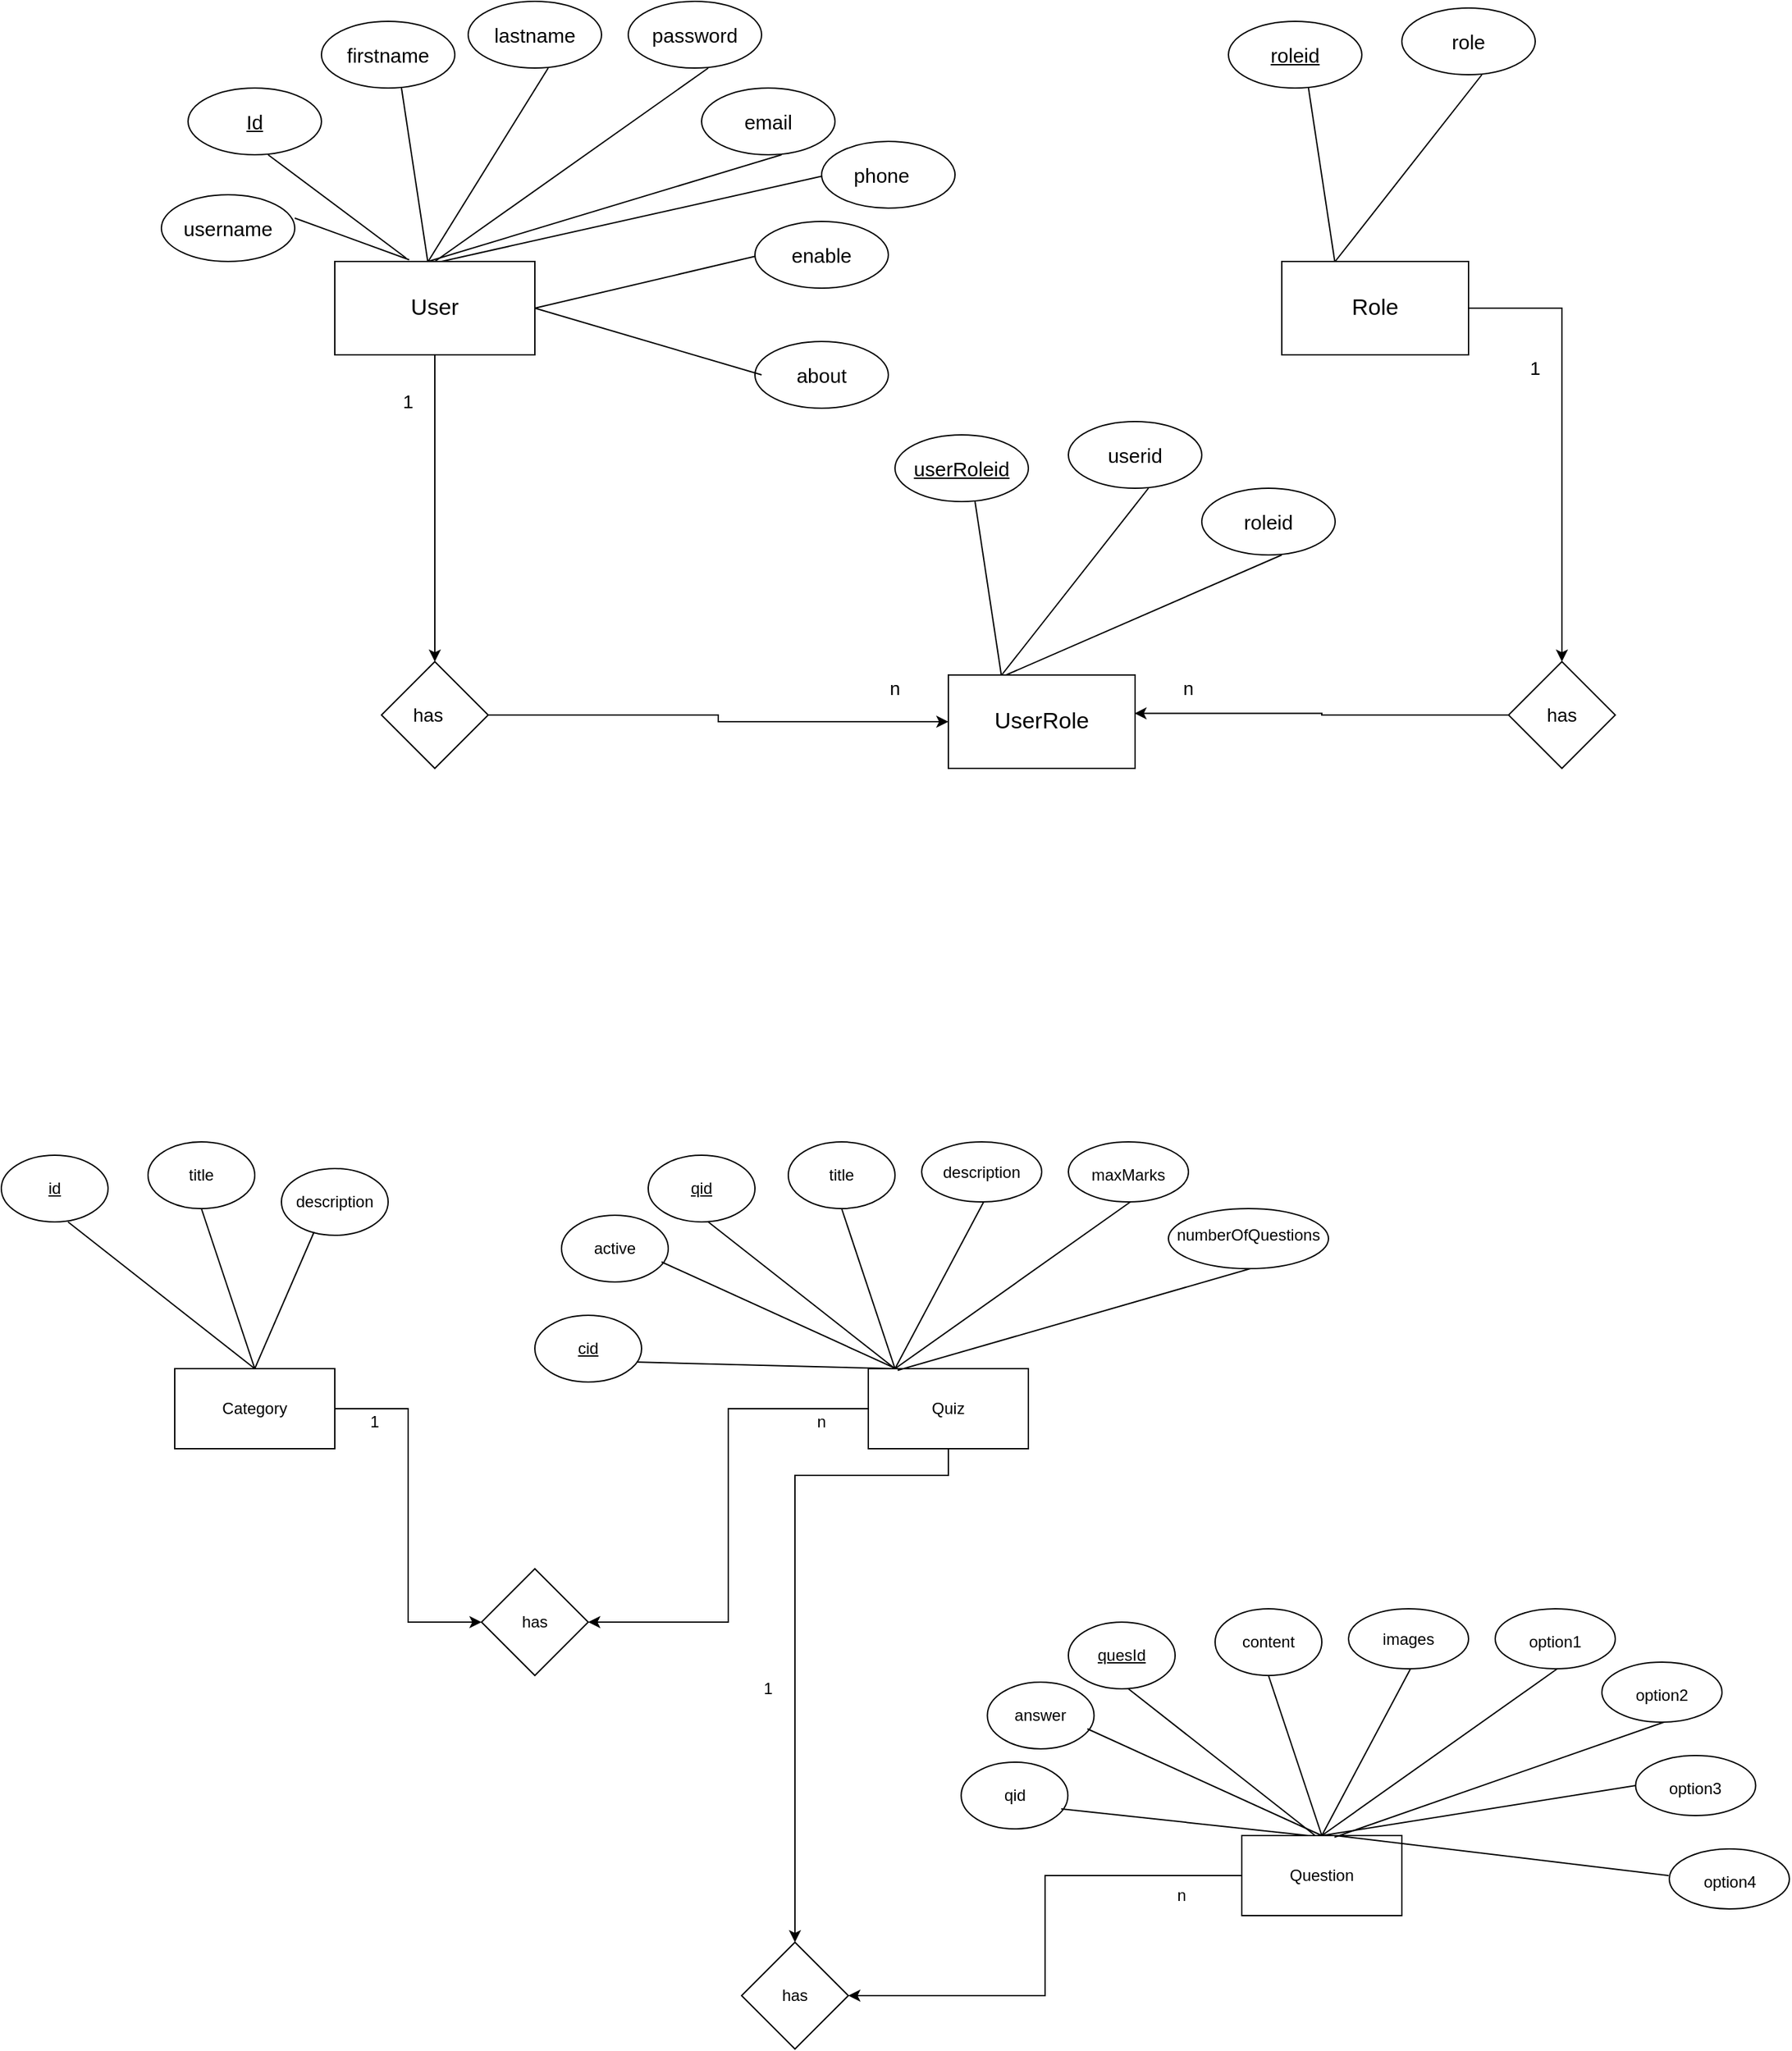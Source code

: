 <mxfile version="14.9.2" type="device"><diagram id="yrJif8EiyNwL6F97zZSn" name="Page-1"><mxGraphModel dx="3589" dy="1214" grid="1" gridSize="10" guides="1" tooltips="1" connect="1" arrows="1" fold="1" page="1" pageScale="1" pageWidth="1169" pageHeight="1654" background="none" math="0" shadow="0"><root><mxCell id="0"/><mxCell id="1" parent="0"/><mxCell id="TvxWTrwOc3gSu-bV_wU0-57" style="edgeStyle=orthogonalEdgeStyle;rounded=0;orthogonalLoop=1;jettySize=auto;html=1;entryX=0.5;entryY=0;entryDx=0;entryDy=0;" parent="1" source="TvxWTrwOc3gSu-bV_wU0-6" target="TvxWTrwOc3gSu-bV_wU0-54" edge="1"><mxGeometry relative="1" as="geometry"/></mxCell><mxCell id="TvxWTrwOc3gSu-bV_wU0-6" value="" style="rounded=0;whiteSpace=wrap;html=1;" parent="1" vertex="1"><mxGeometry x="120" y="220" width="150" height="70" as="geometry"/></mxCell><mxCell id="TvxWTrwOc3gSu-bV_wU0-7" value="&lt;font style=&quot;font-size: 17px&quot;&gt;User&lt;/font&gt;" style="text;html=1;strokeColor=none;fillColor=none;align=center;verticalAlign=middle;whiteSpace=wrap;rounded=0;" parent="1" vertex="1"><mxGeometry x="175" y="245" width="40" height="20" as="geometry"/></mxCell><mxCell id="TvxWTrwOc3gSu-bV_wU0-8" value="" style="ellipse;whiteSpace=wrap;html=1;" parent="1" vertex="1"><mxGeometry x="10" y="90" width="100" height="50" as="geometry"/></mxCell><mxCell id="TvxWTrwOc3gSu-bV_wU0-9" value="" style="endArrow=none;html=1;exitX=0.357;exitY=-0.036;exitDx=0;exitDy=0;exitPerimeter=0;" parent="1" source="TvxWTrwOc3gSu-bV_wU0-6" edge="1"><mxGeometry width="50" height="50" relative="1" as="geometry"><mxPoint x="150" y="230" as="sourcePoint"/><mxPoint x="70" y="140" as="targetPoint"/></mxGeometry></mxCell><mxCell id="TvxWTrwOc3gSu-bV_wU0-10" value="" style="endArrow=none;html=1;" parent="1" source="TvxWTrwOc3gSu-bV_wU0-6" edge="1"><mxGeometry width="50" height="50" relative="1" as="geometry"><mxPoint x="273.55" y="167.48" as="sourcePoint"/><mxPoint x="170" y="90" as="targetPoint"/></mxGeometry></mxCell><mxCell id="TvxWTrwOc3gSu-bV_wU0-11" value="" style="ellipse;whiteSpace=wrap;html=1;" parent="1" vertex="1"><mxGeometry x="110" y="40" width="100" height="50" as="geometry"/></mxCell><mxCell id="TvxWTrwOc3gSu-bV_wU0-12" value="" style="endArrow=none;html=1;" parent="1" edge="1"><mxGeometry width="50" height="50" relative="1" as="geometry"><mxPoint x="190" y="220" as="sourcePoint"/><mxPoint x="280" y="75" as="targetPoint"/></mxGeometry></mxCell><mxCell id="TvxWTrwOc3gSu-bV_wU0-13" value="" style="ellipse;whiteSpace=wrap;html=1;" parent="1" vertex="1"><mxGeometry x="220" y="25" width="100" height="50" as="geometry"/></mxCell><mxCell id="TvxWTrwOc3gSu-bV_wU0-14" value="" style="endArrow=none;html=1;exitX=0.5;exitY=0;exitDx=0;exitDy=0;" parent="1" source="TvxWTrwOc3gSu-bV_wU0-6" edge="1"><mxGeometry width="50" height="50" relative="1" as="geometry"><mxPoint x="310" y="220" as="sourcePoint"/><mxPoint x="400" y="75" as="targetPoint"/></mxGeometry></mxCell><mxCell id="TvxWTrwOc3gSu-bV_wU0-15" value="" style="ellipse;whiteSpace=wrap;html=1;" parent="1" vertex="1"><mxGeometry x="340" y="25" width="100" height="50" as="geometry"/></mxCell><mxCell id="TvxWTrwOc3gSu-bV_wU0-16" value="" style="endArrow=none;html=1;" parent="1" edge="1"><mxGeometry width="50" height="50" relative="1" as="geometry"><mxPoint x="190" y="220" as="sourcePoint"/><mxPoint x="455" y="140" as="targetPoint"/></mxGeometry></mxCell><mxCell id="TvxWTrwOc3gSu-bV_wU0-17" value="" style="ellipse;whiteSpace=wrap;html=1;" parent="1" vertex="1"><mxGeometry x="395" y="90" width="100" height="50" as="geometry"/></mxCell><mxCell id="TvxWTrwOc3gSu-bV_wU0-18" value="" style="endArrow=none;html=1;exitX=1;exitY=0.5;exitDx=0;exitDy=0;" parent="1" source="TvxWTrwOc3gSu-bV_wU0-6" edge="1"><mxGeometry width="50" height="50" relative="1" as="geometry"><mxPoint x="175" y="295" as="sourcePoint"/><mxPoint x="440" y="215" as="targetPoint"/></mxGeometry></mxCell><mxCell id="TvxWTrwOc3gSu-bV_wU0-19" value="" style="ellipse;whiteSpace=wrap;html=1;" parent="1" vertex="1"><mxGeometry x="435" y="190" width="100" height="50" as="geometry"/></mxCell><mxCell id="TvxWTrwOc3gSu-bV_wU0-20" value="" style="ellipse;whiteSpace=wrap;html=1;" parent="1" vertex="1"><mxGeometry x="-10" y="170" width="100" height="50" as="geometry"/></mxCell><mxCell id="TvxWTrwOc3gSu-bV_wU0-21" value="" style="endArrow=none;html=1;exitX=0.372;exitY=-0.018;exitDx=0;exitDy=0;exitPerimeter=0;" parent="1" source="TvxWTrwOc3gSu-bV_wU0-6" edge="1"><mxGeometry width="50" height="50" relative="1" as="geometry"><mxPoint x="193.55" y="265" as="sourcePoint"/><mxPoint x="90" y="187.52" as="targetPoint"/></mxGeometry></mxCell><mxCell id="TvxWTrwOc3gSu-bV_wU0-22" value="" style="ellipse;whiteSpace=wrap;html=1;" parent="1" vertex="1"><mxGeometry x="435" y="280" width="100" height="50" as="geometry"/></mxCell><mxCell id="TvxWTrwOc3gSu-bV_wU0-23" value="" style="endArrow=none;html=1;exitX=1;exitY=0.5;exitDx=0;exitDy=0;" parent="1" source="TvxWTrwOc3gSu-bV_wU0-6" edge="1"><mxGeometry width="50" height="50" relative="1" as="geometry"><mxPoint x="205.95" y="306.29" as="sourcePoint"/><mxPoint x="440" y="305" as="targetPoint"/></mxGeometry></mxCell><mxCell id="TvxWTrwOc3gSu-bV_wU0-24" value="" style="endArrow=none;html=1;" parent="1" edge="1"><mxGeometry width="50" height="50" relative="1" as="geometry"><mxPoint x="200" y="220" as="sourcePoint"/><mxPoint x="490" y="155" as="targetPoint"/></mxGeometry></mxCell><mxCell id="TvxWTrwOc3gSu-bV_wU0-25" value="" style="ellipse;whiteSpace=wrap;html=1;" parent="1" vertex="1"><mxGeometry x="485" y="130" width="100" height="50" as="geometry"/></mxCell><mxCell id="TvxWTrwOc3gSu-bV_wU0-26" value="&lt;u&gt;&lt;font style=&quot;font-size: 15px&quot;&gt;Id&lt;/font&gt;&lt;/u&gt;" style="text;html=1;strokeColor=none;fillColor=none;align=center;verticalAlign=middle;whiteSpace=wrap;rounded=0;" parent="1" vertex="1"><mxGeometry x="40" y="105" width="40" height="20" as="geometry"/></mxCell><mxCell id="TvxWTrwOc3gSu-bV_wU0-27" value="&lt;font style=&quot;font-size: 15px&quot;&gt;firstname&lt;/font&gt;" style="text;html=1;strokeColor=none;fillColor=none;align=center;verticalAlign=middle;whiteSpace=wrap;rounded=0;" parent="1" vertex="1"><mxGeometry x="140" y="55" width="40" height="20" as="geometry"/></mxCell><mxCell id="TvxWTrwOc3gSu-bV_wU0-28" value="&lt;font style=&quot;font-size: 15px&quot;&gt;lastname&lt;/font&gt;" style="text;html=1;strokeColor=none;fillColor=none;align=center;verticalAlign=middle;whiteSpace=wrap;rounded=0;" parent="1" vertex="1"><mxGeometry x="250" y="40" width="40" height="20" as="geometry"/></mxCell><mxCell id="TvxWTrwOc3gSu-bV_wU0-29" value="&lt;font style=&quot;font-size: 15px&quot;&gt;password&lt;/font&gt;" style="text;html=1;strokeColor=none;fillColor=none;align=center;verticalAlign=middle;whiteSpace=wrap;rounded=0;" parent="1" vertex="1"><mxGeometry x="370" y="40" width="40" height="20" as="geometry"/></mxCell><mxCell id="TvxWTrwOc3gSu-bV_wU0-30" value="&lt;font style=&quot;font-size: 15px&quot;&gt;email&lt;/font&gt;" style="text;html=1;strokeColor=none;fillColor=none;align=center;verticalAlign=middle;whiteSpace=wrap;rounded=0;" parent="1" vertex="1"><mxGeometry x="425" y="105" width="40" height="20" as="geometry"/></mxCell><mxCell id="TvxWTrwOc3gSu-bV_wU0-31" value="&lt;font style=&quot;font-size: 15px&quot;&gt;phone&lt;/font&gt;" style="text;html=1;strokeColor=none;fillColor=none;align=center;verticalAlign=middle;whiteSpace=wrap;rounded=0;" parent="1" vertex="1"><mxGeometry x="510" y="145" width="40" height="20" as="geometry"/></mxCell><mxCell id="TvxWTrwOc3gSu-bV_wU0-32" value="&lt;font style=&quot;font-size: 15px&quot;&gt;enable&lt;/font&gt;" style="text;html=1;strokeColor=none;fillColor=none;align=center;verticalAlign=middle;whiteSpace=wrap;rounded=0;" parent="1" vertex="1"><mxGeometry x="465" y="205" width="40" height="20" as="geometry"/></mxCell><mxCell id="TvxWTrwOc3gSu-bV_wU0-33" value="&lt;font style=&quot;font-size: 15px&quot;&gt;about&lt;/font&gt;" style="text;html=1;strokeColor=none;fillColor=none;align=center;verticalAlign=middle;whiteSpace=wrap;rounded=0;" parent="1" vertex="1"><mxGeometry x="465" y="295" width="40" height="20" as="geometry"/></mxCell><mxCell id="TvxWTrwOc3gSu-bV_wU0-34" value="&lt;font style=&quot;font-size: 15px&quot;&gt;username&lt;/font&gt;" style="text;html=1;strokeColor=none;fillColor=none;align=center;verticalAlign=middle;whiteSpace=wrap;rounded=0;" parent="1" vertex="1"><mxGeometry x="20" y="185" width="40" height="20" as="geometry"/></mxCell><mxCell id="TvxWTrwOc3gSu-bV_wU0-59" style="edgeStyle=orthogonalEdgeStyle;rounded=0;orthogonalLoop=1;jettySize=auto;html=1;entryX=0.5;entryY=0;entryDx=0;entryDy=0;" parent="1" source="TvxWTrwOc3gSu-bV_wU0-35" target="TvxWTrwOc3gSu-bV_wU0-55" edge="1"><mxGeometry relative="1" as="geometry"/></mxCell><mxCell id="TvxWTrwOc3gSu-bV_wU0-35" value="" style="rounded=0;whiteSpace=wrap;html=1;" parent="1" vertex="1"><mxGeometry x="830" y="220" width="140" height="70" as="geometry"/></mxCell><mxCell id="TvxWTrwOc3gSu-bV_wU0-36" value="&lt;font style=&quot;font-size: 17px&quot;&gt;Role&lt;/font&gt;" style="text;html=1;strokeColor=none;fillColor=none;align=center;verticalAlign=middle;whiteSpace=wrap;rounded=0;" parent="1" vertex="1"><mxGeometry x="880" y="245" width="40" height="20" as="geometry"/></mxCell><mxCell id="TvxWTrwOc3gSu-bV_wU0-37" value="" style="ellipse;whiteSpace=wrap;html=1;" parent="1" vertex="1"><mxGeometry x="790" y="40" width="100" height="50" as="geometry"/></mxCell><mxCell id="TvxWTrwOc3gSu-bV_wU0-38" value="&lt;font style=&quot;font-size: 15px&quot;&gt;&lt;u&gt;roleid&lt;/u&gt;&lt;/font&gt;" style="text;html=1;strokeColor=none;fillColor=none;align=center;verticalAlign=middle;whiteSpace=wrap;rounded=0;" parent="1" vertex="1"><mxGeometry x="820" y="55" width="40" height="20" as="geometry"/></mxCell><mxCell id="TvxWTrwOc3gSu-bV_wU0-39" value="" style="endArrow=none;html=1;" parent="1" edge="1"><mxGeometry width="50" height="50" relative="1" as="geometry"><mxPoint x="869.697" y="220" as="sourcePoint"/><mxPoint x="850" y="90" as="targetPoint"/></mxGeometry></mxCell><mxCell id="TvxWTrwOc3gSu-bV_wU0-40" value="" style="ellipse;whiteSpace=wrap;html=1;" parent="1" vertex="1"><mxGeometry x="920" y="30" width="100" height="50" as="geometry"/></mxCell><mxCell id="TvxWTrwOc3gSu-bV_wU0-41" value="&lt;font style=&quot;font-size: 15px&quot;&gt;role&lt;/font&gt;" style="text;html=1;strokeColor=none;fillColor=none;align=center;verticalAlign=middle;whiteSpace=wrap;rounded=0;" parent="1" vertex="1"><mxGeometry x="950" y="45" width="40" height="20" as="geometry"/></mxCell><mxCell id="TvxWTrwOc3gSu-bV_wU0-42" value="" style="endArrow=none;html=1;" parent="1" edge="1"><mxGeometry width="50" height="50" relative="1" as="geometry"><mxPoint x="870" y="220" as="sourcePoint"/><mxPoint x="980" y="80" as="targetPoint"/></mxGeometry></mxCell><mxCell id="TvxWTrwOc3gSu-bV_wU0-43" value="" style="ellipse;whiteSpace=wrap;html=1;" parent="1" vertex="1"><mxGeometry x="670" y="340" width="100" height="50" as="geometry"/></mxCell><mxCell id="TvxWTrwOc3gSu-bV_wU0-44" value="&lt;font style=&quot;font-size: 15px&quot;&gt;userid&lt;/font&gt;" style="text;html=1;strokeColor=none;fillColor=none;align=center;verticalAlign=middle;whiteSpace=wrap;rounded=0;" parent="1" vertex="1"><mxGeometry x="700" y="355" width="40" height="20" as="geometry"/></mxCell><mxCell id="TvxWTrwOc3gSu-bV_wU0-45" value="" style="endArrow=none;html=1;" parent="1" edge="1"><mxGeometry width="50" height="50" relative="1" as="geometry"><mxPoint x="620" y="530" as="sourcePoint"/><mxPoint x="730" y="390" as="targetPoint"/></mxGeometry></mxCell><mxCell id="TvxWTrwOc3gSu-bV_wU0-46" value="" style="rounded=0;whiteSpace=wrap;html=1;" parent="1" vertex="1"><mxGeometry x="580" y="530" width="140" height="70" as="geometry"/></mxCell><mxCell id="TvxWTrwOc3gSu-bV_wU0-47" value="&lt;font style=&quot;font-size: 17px&quot;&gt;UserRole&lt;/font&gt;" style="text;html=1;strokeColor=none;fillColor=none;align=center;verticalAlign=middle;whiteSpace=wrap;rounded=0;" parent="1" vertex="1"><mxGeometry x="630" y="555" width="40" height="20" as="geometry"/></mxCell><mxCell id="TvxWTrwOc3gSu-bV_wU0-48" value="" style="endArrow=none;html=1;" parent="1" edge="1"><mxGeometry width="50" height="50" relative="1" as="geometry"><mxPoint x="619.697" y="530" as="sourcePoint"/><mxPoint x="600" y="400" as="targetPoint"/></mxGeometry></mxCell><mxCell id="TvxWTrwOc3gSu-bV_wU0-49" value="" style="ellipse;whiteSpace=wrap;html=1;" parent="1" vertex="1"><mxGeometry x="540" y="350" width="100" height="50" as="geometry"/></mxCell><mxCell id="TvxWTrwOc3gSu-bV_wU0-50" value="&lt;span style=&quot;font-size: 15px&quot;&gt;&lt;u&gt;userRoleid&lt;/u&gt;&lt;/span&gt;" style="text;html=1;strokeColor=none;fillColor=none;align=center;verticalAlign=middle;whiteSpace=wrap;rounded=0;" parent="1" vertex="1"><mxGeometry x="570" y="365" width="40" height="20" as="geometry"/></mxCell><mxCell id="TvxWTrwOc3gSu-bV_wU0-51" value="" style="endArrow=none;html=1;exitX=0.309;exitY=0;exitDx=0;exitDy=0;exitPerimeter=0;" parent="1" source="TvxWTrwOc3gSu-bV_wU0-46" edge="1"><mxGeometry width="50" height="50" relative="1" as="geometry"><mxPoint x="720" y="580" as="sourcePoint"/><mxPoint x="830" y="440" as="targetPoint"/></mxGeometry></mxCell><mxCell id="TvxWTrwOc3gSu-bV_wU0-52" value="" style="ellipse;whiteSpace=wrap;html=1;" parent="1" vertex="1"><mxGeometry x="770" y="390" width="100" height="50" as="geometry"/></mxCell><mxCell id="TvxWTrwOc3gSu-bV_wU0-53" value="&lt;span style=&quot;font-size: 15px&quot;&gt;roleid&lt;/span&gt;" style="text;html=1;strokeColor=none;fillColor=none;align=center;verticalAlign=middle;whiteSpace=wrap;rounded=0;" parent="1" vertex="1"><mxGeometry x="800" y="405" width="40" height="20" as="geometry"/></mxCell><mxCell id="TvxWTrwOc3gSu-bV_wU0-58" style="edgeStyle=orthogonalEdgeStyle;rounded=0;orthogonalLoop=1;jettySize=auto;html=1;entryX=0;entryY=0.5;entryDx=0;entryDy=0;" parent="1" source="TvxWTrwOc3gSu-bV_wU0-54" target="TvxWTrwOc3gSu-bV_wU0-46" edge="1"><mxGeometry relative="1" as="geometry"/></mxCell><mxCell id="TvxWTrwOc3gSu-bV_wU0-54" value="" style="rhombus;whiteSpace=wrap;html=1;" parent="1" vertex="1"><mxGeometry x="155" y="520" width="80" height="80" as="geometry"/></mxCell><mxCell id="TvxWTrwOc3gSu-bV_wU0-60" style="edgeStyle=orthogonalEdgeStyle;rounded=0;orthogonalLoop=1;jettySize=auto;html=1;entryX=0.997;entryY=0.411;entryDx=0;entryDy=0;entryPerimeter=0;" parent="1" source="TvxWTrwOc3gSu-bV_wU0-55" target="TvxWTrwOc3gSu-bV_wU0-46" edge="1"><mxGeometry relative="1" as="geometry"/></mxCell><mxCell id="TvxWTrwOc3gSu-bV_wU0-55" value="" style="rhombus;whiteSpace=wrap;html=1;" parent="1" vertex="1"><mxGeometry x="1000" y="520" width="80" height="80" as="geometry"/></mxCell><mxCell id="TvxWTrwOc3gSu-bV_wU0-61" value="&lt;font style=&quot;font-size: 14px&quot;&gt;has&lt;/font&gt;" style="text;html=1;strokeColor=none;fillColor=none;align=center;verticalAlign=middle;whiteSpace=wrap;rounded=0;" parent="1" vertex="1"><mxGeometry x="170" y="550" width="40" height="20" as="geometry"/></mxCell><mxCell id="TvxWTrwOc3gSu-bV_wU0-62" value="&lt;font style=&quot;font-size: 14px&quot;&gt;has&lt;/font&gt;" style="text;html=1;strokeColor=none;fillColor=none;align=center;verticalAlign=middle;whiteSpace=wrap;rounded=0;" parent="1" vertex="1"><mxGeometry x="1020" y="550" width="40" height="20" as="geometry"/></mxCell><mxCell id="TvxWTrwOc3gSu-bV_wU0-63" value="&lt;font style=&quot;font-size: 14px&quot;&gt;1&lt;/font&gt;" style="text;html=1;strokeColor=none;fillColor=none;align=center;verticalAlign=middle;whiteSpace=wrap;rounded=0;" parent="1" vertex="1"><mxGeometry x="155" y="315" width="40" height="20" as="geometry"/></mxCell><mxCell id="TvxWTrwOc3gSu-bV_wU0-64" value="&lt;font style=&quot;font-size: 14px&quot;&gt;1&lt;/font&gt;" style="text;html=1;strokeColor=none;fillColor=none;align=center;verticalAlign=middle;whiteSpace=wrap;rounded=0;" parent="1" vertex="1"><mxGeometry x="1000" y="290" width="40" height="20" as="geometry"/></mxCell><mxCell id="TvxWTrwOc3gSu-bV_wU0-65" value="&lt;font style=&quot;font-size: 14px&quot;&gt;n&lt;/font&gt;" style="text;html=1;strokeColor=none;fillColor=none;align=center;verticalAlign=middle;whiteSpace=wrap;rounded=0;" parent="1" vertex="1"><mxGeometry x="740" y="530" width="40" height="20" as="geometry"/></mxCell><mxCell id="TvxWTrwOc3gSu-bV_wU0-66" value="&lt;font style=&quot;font-size: 14px&quot;&gt;n&lt;/font&gt;" style="text;html=1;strokeColor=none;fillColor=none;align=center;verticalAlign=middle;whiteSpace=wrap;rounded=0;" parent="1" vertex="1"><mxGeometry x="520" y="530" width="40" height="20" as="geometry"/></mxCell><mxCell id="xneLwKam987LR70JYha_-39" style="edgeStyle=orthogonalEdgeStyle;rounded=0;orthogonalLoop=1;jettySize=auto;html=1;entryX=0;entryY=0.5;entryDx=0;entryDy=0;" edge="1" parent="1" source="xneLwKam987LR70JYha_-1" target="xneLwKam987LR70JYha_-38"><mxGeometry relative="1" as="geometry"/></mxCell><mxCell id="xneLwKam987LR70JYha_-1" value="" style="rounded=0;whiteSpace=wrap;html=1;" vertex="1" parent="1"><mxGeometry y="1050" width="120" height="60" as="geometry"/></mxCell><mxCell id="xneLwKam987LR70JYha_-2" value="" style="ellipse;whiteSpace=wrap;html=1;" vertex="1" parent="1"><mxGeometry x="-130" y="890" width="80" height="50" as="geometry"/></mxCell><mxCell id="xneLwKam987LR70JYha_-3" value="" style="ellipse;whiteSpace=wrap;html=1;" vertex="1" parent="1"><mxGeometry x="-20" y="880" width="80" height="50" as="geometry"/></mxCell><mxCell id="xneLwKam987LR70JYha_-4" value="" style="ellipse;whiteSpace=wrap;html=1;" vertex="1" parent="1"><mxGeometry x="80" y="900" width="80" height="50" as="geometry"/></mxCell><mxCell id="xneLwKam987LR70JYha_-5" value="" style="endArrow=none;html=1;exitX=0.5;exitY=0;exitDx=0;exitDy=0;entryX=0.306;entryY=0.95;entryDx=0;entryDy=0;entryPerimeter=0;" edge="1" parent="1" source="xneLwKam987LR70JYha_-1" target="xneLwKam987LR70JYha_-4"><mxGeometry width="50" height="50" relative="1" as="geometry"><mxPoint x="100" y="1040" as="sourcePoint"/><mxPoint x="490" y="1040" as="targetPoint"/></mxGeometry></mxCell><mxCell id="xneLwKam987LR70JYha_-6" value="" style="endArrow=none;html=1;entryX=0.5;entryY=1;entryDx=0;entryDy=0;exitX=0.5;exitY=0;exitDx=0;exitDy=0;" edge="1" parent="1" source="xneLwKam987LR70JYha_-1" target="xneLwKam987LR70JYha_-3"><mxGeometry width="50" height="50" relative="1" as="geometry"><mxPoint y="1030" as="sourcePoint"/><mxPoint x="114.48" y="957.5" as="targetPoint"/></mxGeometry></mxCell><mxCell id="xneLwKam987LR70JYha_-7" value="" style="endArrow=none;html=1;entryX=0.5;entryY=1;entryDx=0;entryDy=0;exitX=0.5;exitY=0;exitDx=0;exitDy=0;" edge="1" parent="1" source="xneLwKam987LR70JYha_-1"><mxGeometry width="50" height="50" relative="1" as="geometry"><mxPoint x="-40" y="1060" as="sourcePoint"/><mxPoint x="-80" y="940" as="targetPoint"/></mxGeometry></mxCell><mxCell id="xneLwKam987LR70JYha_-8" value="Category" style="text;html=1;strokeColor=none;fillColor=none;align=center;verticalAlign=middle;whiteSpace=wrap;rounded=0;" vertex="1" parent="1"><mxGeometry x="40" y="1070" width="40" height="20" as="geometry"/></mxCell><mxCell id="xneLwKam987LR70JYha_-9" value="&lt;u&gt;id&lt;/u&gt;" style="text;html=1;strokeColor=none;fillColor=none;align=center;verticalAlign=middle;whiteSpace=wrap;rounded=0;" vertex="1" parent="1"><mxGeometry x="-110" y="905" width="40" height="20" as="geometry"/></mxCell><mxCell id="xneLwKam987LR70JYha_-10" value="title" style="text;html=1;strokeColor=none;fillColor=none;align=center;verticalAlign=middle;whiteSpace=wrap;rounded=0;" vertex="1" parent="1"><mxGeometry y="895" width="40" height="20" as="geometry"/></mxCell><mxCell id="xneLwKam987LR70JYha_-11" value="description" style="text;html=1;strokeColor=none;fillColor=none;align=center;verticalAlign=middle;whiteSpace=wrap;rounded=0;" vertex="1" parent="1"><mxGeometry x="100" y="915" width="40" height="20" as="geometry"/></mxCell><mxCell id="xneLwKam987LR70JYha_-40" style="edgeStyle=orthogonalEdgeStyle;rounded=0;orthogonalLoop=1;jettySize=auto;html=1;entryX=1;entryY=0.5;entryDx=0;entryDy=0;" edge="1" parent="1" source="xneLwKam987LR70JYha_-12" target="xneLwKam987LR70JYha_-38"><mxGeometry relative="1" as="geometry"/></mxCell><mxCell id="xneLwKam987LR70JYha_-79" style="edgeStyle=orthogonalEdgeStyle;rounded=0;orthogonalLoop=1;jettySize=auto;html=1;entryX=0.5;entryY=0;entryDx=0;entryDy=0;" edge="1" parent="1" source="xneLwKam987LR70JYha_-12" target="xneLwKam987LR70JYha_-77"><mxGeometry relative="1" as="geometry"><Array as="points"><mxPoint x="580" y="1130"/><mxPoint x="465" y="1130"/></Array></mxGeometry></mxCell><mxCell id="xneLwKam987LR70JYha_-12" value="" style="rounded=0;whiteSpace=wrap;html=1;" vertex="1" parent="1"><mxGeometry x="520" y="1050" width="120" height="60" as="geometry"/></mxCell><mxCell id="xneLwKam987LR70JYha_-13" value="Quiz" style="text;html=1;strokeColor=none;fillColor=none;align=center;verticalAlign=middle;whiteSpace=wrap;rounded=0;" vertex="1" parent="1"><mxGeometry x="560" y="1070" width="40" height="20" as="geometry"/></mxCell><mxCell id="xneLwKam987LR70JYha_-14" value="" style="endArrow=none;html=1;entryX=0.5;entryY=1;entryDx=0;entryDy=0;exitX=0.5;exitY=0;exitDx=0;exitDy=0;" edge="1" parent="1"><mxGeometry width="50" height="50" relative="1" as="geometry"><mxPoint x="540" y="1050" as="sourcePoint"/><mxPoint x="400" y="940" as="targetPoint"/></mxGeometry></mxCell><mxCell id="xneLwKam987LR70JYha_-15" value="&lt;u&gt;id&lt;/u&gt;" style="text;html=1;strokeColor=none;fillColor=none;align=center;verticalAlign=middle;whiteSpace=wrap;rounded=0;" vertex="1" parent="1"><mxGeometry x="370" y="905" width="40" height="20" as="geometry"/></mxCell><mxCell id="xneLwKam987LR70JYha_-16" value="" style="ellipse;whiteSpace=wrap;html=1;" vertex="1" parent="1"><mxGeometry x="355" y="890" width="80" height="50" as="geometry"/></mxCell><mxCell id="xneLwKam987LR70JYha_-17" value="&lt;u&gt;qid&lt;/u&gt;" style="text;html=1;strokeColor=none;fillColor=none;align=center;verticalAlign=middle;whiteSpace=wrap;rounded=0;" vertex="1" parent="1"><mxGeometry x="375" y="905" width="40" height="20" as="geometry"/></mxCell><mxCell id="xneLwKam987LR70JYha_-20" value="" style="ellipse;whiteSpace=wrap;html=1;" vertex="1" parent="1"><mxGeometry x="460" y="880" width="80" height="50" as="geometry"/></mxCell><mxCell id="xneLwKam987LR70JYha_-21" value="title" style="text;html=1;strokeColor=none;fillColor=none;align=center;verticalAlign=middle;whiteSpace=wrap;rounded=0;" vertex="1" parent="1"><mxGeometry x="480" y="895" width="40" height="20" as="geometry"/></mxCell><mxCell id="xneLwKam987LR70JYha_-22" value="" style="endArrow=none;html=1;entryX=0.5;entryY=1;entryDx=0;entryDy=0;exitX=0.5;exitY=0;exitDx=0;exitDy=0;" edge="1" target="xneLwKam987LR70JYha_-20" parent="1"><mxGeometry width="50" height="50" relative="1" as="geometry"><mxPoint x="540" y="1050" as="sourcePoint"/><mxPoint x="594.48" y="957.5" as="targetPoint"/></mxGeometry></mxCell><mxCell id="xneLwKam987LR70JYha_-23" value="" style="ellipse;whiteSpace=wrap;html=1;" vertex="1" parent="1"><mxGeometry x="560" y="880" width="90" height="45" as="geometry"/></mxCell><mxCell id="xneLwKam987LR70JYha_-24" value="description" style="text;html=1;strokeColor=none;fillColor=none;align=center;verticalAlign=middle;whiteSpace=wrap;rounded=0;" vertex="1" parent="1"><mxGeometry x="585" y="892.5" width="40" height="20" as="geometry"/></mxCell><mxCell id="xneLwKam987LR70JYha_-25" value="" style="endArrow=none;html=1;entryX=0.306;entryY=0.95;entryDx=0;entryDy=0;entryPerimeter=0;" edge="1" parent="1"><mxGeometry width="50" height="50" relative="1" as="geometry"><mxPoint x="540" y="1050" as="sourcePoint"/><mxPoint x="606.48" y="925" as="targetPoint"/></mxGeometry></mxCell><mxCell id="xneLwKam987LR70JYha_-26" value="" style="ellipse;whiteSpace=wrap;html=1;" vertex="1" parent="1"><mxGeometry x="670" y="880" width="90" height="45" as="geometry"/></mxCell><mxCell id="xneLwKam987LR70JYha_-27" value="" style="endArrow=none;html=1;entryX=0.306;entryY=0.95;entryDx=0;entryDy=0;entryPerimeter=0;" edge="1" parent="1"><mxGeometry width="50" height="50" relative="1" as="geometry"><mxPoint x="540" y="1050" as="sourcePoint"/><mxPoint x="716.48" y="925" as="targetPoint"/></mxGeometry></mxCell><mxCell id="xneLwKam987LR70JYha_-28" value="" style="ellipse;whiteSpace=wrap;html=1;" vertex="1" parent="1"><mxGeometry x="745" y="930" width="120" height="45" as="geometry"/></mxCell><mxCell id="xneLwKam987LR70JYha_-29" value="" style="endArrow=none;html=1;entryX=0.306;entryY=0.95;entryDx=0;entryDy=0;entryPerimeter=0;exitX=0.183;exitY=0.021;exitDx=0;exitDy=0;exitPerimeter=0;" edge="1" parent="1" source="xneLwKam987LR70JYha_-12"><mxGeometry width="50" height="50" relative="1" as="geometry"><mxPoint x="630" y="1100" as="sourcePoint"/><mxPoint x="806.48" y="975" as="targetPoint"/></mxGeometry></mxCell><mxCell id="xneLwKam987LR70JYha_-30" value="maxMarks" style="text;html=1;strokeColor=none;fillColor=none;align=center;verticalAlign=middle;whiteSpace=wrap;rounded=0;" vertex="1" parent="1"><mxGeometry x="695" y="895" width="40" height="20" as="geometry"/></mxCell><mxCell id="xneLwKam987LR70JYha_-31" value="numberOfQuestions" style="text;html=1;strokeColor=none;fillColor=none;align=center;verticalAlign=middle;whiteSpace=wrap;rounded=0;" vertex="1" parent="1"><mxGeometry x="785" y="940" width="40" height="20" as="geometry"/></mxCell><mxCell id="xneLwKam987LR70JYha_-32" value="" style="ellipse;whiteSpace=wrap;html=1;" vertex="1" parent="1"><mxGeometry x="290" y="935" width="80" height="50" as="geometry"/></mxCell><mxCell id="xneLwKam987LR70JYha_-33" value="" style="endArrow=none;html=1;entryX=0.5;entryY=1;entryDx=0;entryDy=0;exitX=0.173;exitY=0;exitDx=0;exitDy=0;exitPerimeter=0;" edge="1" parent="1" source="xneLwKam987LR70JYha_-12"><mxGeometry width="50" height="50" relative="1" as="geometry"><mxPoint x="505" y="1080" as="sourcePoint"/><mxPoint x="365" y="970" as="targetPoint"/></mxGeometry></mxCell><mxCell id="xneLwKam987LR70JYha_-34" value="" style="endArrow=none;html=1;entryX=0.5;entryY=1;entryDx=0;entryDy=0;" edge="1" parent="1"><mxGeometry width="50" height="50" relative="1" as="geometry"><mxPoint x="540" y="1050" as="sourcePoint"/><mxPoint x="345" y="1045" as="targetPoint"/></mxGeometry></mxCell><mxCell id="xneLwKam987LR70JYha_-35" value="" style="ellipse;whiteSpace=wrap;html=1;" vertex="1" parent="1"><mxGeometry x="270" y="1010" width="80" height="50" as="geometry"/></mxCell><mxCell id="xneLwKam987LR70JYha_-36" value="&lt;u&gt;cid&lt;/u&gt;" style="text;html=1;strokeColor=none;fillColor=none;align=center;verticalAlign=middle;whiteSpace=wrap;rounded=0;" vertex="1" parent="1"><mxGeometry x="290" y="1025" width="40" height="20" as="geometry"/></mxCell><mxCell id="xneLwKam987LR70JYha_-37" value="active" style="text;html=1;strokeColor=none;fillColor=none;align=center;verticalAlign=middle;whiteSpace=wrap;rounded=0;" vertex="1" parent="1"><mxGeometry x="310" y="950" width="40" height="20" as="geometry"/></mxCell><mxCell id="xneLwKam987LR70JYha_-38" value="" style="rhombus;whiteSpace=wrap;html=1;" vertex="1" parent="1"><mxGeometry x="230" y="1200" width="80" height="80" as="geometry"/></mxCell><mxCell id="xneLwKam987LR70JYha_-41" value="has" style="text;html=1;strokeColor=none;fillColor=none;align=center;verticalAlign=middle;whiteSpace=wrap;rounded=0;" vertex="1" parent="1"><mxGeometry x="250" y="1230" width="40" height="20" as="geometry"/></mxCell><mxCell id="xneLwKam987LR70JYha_-42" value="n" style="text;html=1;strokeColor=none;fillColor=none;align=center;verticalAlign=middle;whiteSpace=wrap;rounded=0;" vertex="1" parent="1"><mxGeometry x="465" y="1080" width="40" height="20" as="geometry"/></mxCell><mxCell id="xneLwKam987LR70JYha_-43" value="1" style="text;html=1;strokeColor=none;fillColor=none;align=center;verticalAlign=middle;whiteSpace=wrap;rounded=0;" vertex="1" parent="1"><mxGeometry x="130" y="1080" width="40" height="20" as="geometry"/></mxCell><mxCell id="xneLwKam987LR70JYha_-78" style="edgeStyle=orthogonalEdgeStyle;rounded=0;orthogonalLoop=1;jettySize=auto;html=1;entryX=1;entryY=0.5;entryDx=0;entryDy=0;" edge="1" parent="1" source="xneLwKam987LR70JYha_-46" target="xneLwKam987LR70JYha_-77"><mxGeometry relative="1" as="geometry"/></mxCell><mxCell id="xneLwKam987LR70JYha_-46" value="" style="rounded=0;whiteSpace=wrap;html=1;" vertex="1" parent="1"><mxGeometry x="800" y="1400" width="120" height="60" as="geometry"/></mxCell><mxCell id="xneLwKam987LR70JYha_-47" value="Question" style="text;html=1;strokeColor=none;fillColor=none;align=center;verticalAlign=middle;whiteSpace=wrap;rounded=0;" vertex="1" parent="1"><mxGeometry x="840" y="1420" width="40" height="20" as="geometry"/></mxCell><mxCell id="xneLwKam987LR70JYha_-48" value="" style="ellipse;whiteSpace=wrap;html=1;" vertex="1" parent="1"><mxGeometry x="670" y="1240" width="80" height="50" as="geometry"/></mxCell><mxCell id="xneLwKam987LR70JYha_-49" value="&lt;u&gt;quesId&lt;/u&gt;" style="text;html=1;strokeColor=none;fillColor=none;align=center;verticalAlign=middle;whiteSpace=wrap;rounded=0;" vertex="1" parent="1"><mxGeometry x="690" y="1255" width="40" height="20" as="geometry"/></mxCell><mxCell id="xneLwKam987LR70JYha_-50" value="" style="endArrow=none;html=1;entryX=0.5;entryY=1;entryDx=0;entryDy=0;exitX=0.5;exitY=0;exitDx=0;exitDy=0;" edge="1" parent="1"><mxGeometry width="50" height="50" relative="1" as="geometry"><mxPoint x="855" y="1400" as="sourcePoint"/><mxPoint x="715" y="1290" as="targetPoint"/></mxGeometry></mxCell><mxCell id="xneLwKam987LR70JYha_-53" value="" style="ellipse;whiteSpace=wrap;html=1;" vertex="1" parent="1"><mxGeometry x="780" y="1230" width="80" height="50" as="geometry"/></mxCell><mxCell id="xneLwKam987LR70JYha_-54" value="content" style="text;html=1;strokeColor=none;fillColor=none;align=center;verticalAlign=middle;whiteSpace=wrap;rounded=0;" vertex="1" parent="1"><mxGeometry x="800" y="1245" width="40" height="20" as="geometry"/></mxCell><mxCell id="xneLwKam987LR70JYha_-55" value="" style="endArrow=none;html=1;entryX=0.5;entryY=1;entryDx=0;entryDy=0;exitX=0.5;exitY=0;exitDx=0;exitDy=0;" edge="1" target="xneLwKam987LR70JYha_-53" parent="1"><mxGeometry width="50" height="50" relative="1" as="geometry"><mxPoint x="860" y="1400" as="sourcePoint"/><mxPoint x="914.48" y="1307.5" as="targetPoint"/></mxGeometry></mxCell><mxCell id="xneLwKam987LR70JYha_-56" value="" style="ellipse;whiteSpace=wrap;html=1;" vertex="1" parent="1"><mxGeometry x="880" y="1230" width="90" height="45" as="geometry"/></mxCell><mxCell id="xneLwKam987LR70JYha_-57" value="images" style="text;html=1;strokeColor=none;fillColor=none;align=center;verticalAlign=middle;whiteSpace=wrap;rounded=0;" vertex="1" parent="1"><mxGeometry x="905" y="1242.5" width="40" height="20" as="geometry"/></mxCell><mxCell id="xneLwKam987LR70JYha_-58" value="" style="endArrow=none;html=1;entryX=0.306;entryY=0.95;entryDx=0;entryDy=0;entryPerimeter=0;" edge="1" parent="1"><mxGeometry width="50" height="50" relative="1" as="geometry"><mxPoint x="860" y="1400" as="sourcePoint"/><mxPoint x="926.48" y="1275" as="targetPoint"/></mxGeometry></mxCell><mxCell id="xneLwKam987LR70JYha_-59" value="" style="ellipse;whiteSpace=wrap;html=1;" vertex="1" parent="1"><mxGeometry x="990" y="1230" width="90" height="45" as="geometry"/></mxCell><mxCell id="xneLwKam987LR70JYha_-60" value="option1" style="text;html=1;strokeColor=none;fillColor=none;align=center;verticalAlign=middle;whiteSpace=wrap;rounded=0;" vertex="1" parent="1"><mxGeometry x="1015" y="1245" width="40" height="20" as="geometry"/></mxCell><mxCell id="xneLwKam987LR70JYha_-61" value="" style="endArrow=none;html=1;entryX=0.306;entryY=0.95;entryDx=0;entryDy=0;entryPerimeter=0;" edge="1" parent="1"><mxGeometry width="50" height="50" relative="1" as="geometry"><mxPoint x="860" y="1400" as="sourcePoint"/><mxPoint x="1036.48" y="1275" as="targetPoint"/></mxGeometry></mxCell><mxCell id="xneLwKam987LR70JYha_-62" value="" style="ellipse;whiteSpace=wrap;html=1;" vertex="1" parent="1"><mxGeometry x="1070" y="1270" width="90" height="45" as="geometry"/></mxCell><mxCell id="xneLwKam987LR70JYha_-63" value="option2" style="text;html=1;strokeColor=none;fillColor=none;align=center;verticalAlign=middle;whiteSpace=wrap;rounded=0;" vertex="1" parent="1"><mxGeometry x="1095" y="1285" width="40" height="20" as="geometry"/></mxCell><mxCell id="xneLwKam987LR70JYha_-64" value="" style="endArrow=none;html=1;entryX=0.306;entryY=0.95;entryDx=0;entryDy=0;entryPerimeter=0;exitX=0.579;exitY=0.021;exitDx=0;exitDy=0;exitPerimeter=0;" edge="1" parent="1" source="xneLwKam987LR70JYha_-46"><mxGeometry width="50" height="50" relative="1" as="geometry"><mxPoint x="940" y="1440" as="sourcePoint"/><mxPoint x="1116.48" y="1315" as="targetPoint"/></mxGeometry></mxCell><mxCell id="xneLwKam987LR70JYha_-65" value="" style="ellipse;whiteSpace=wrap;html=1;" vertex="1" parent="1"><mxGeometry x="1095.26" y="1340" width="90" height="45" as="geometry"/></mxCell><mxCell id="xneLwKam987LR70JYha_-66" value="option3" style="text;html=1;strokeColor=none;fillColor=none;align=center;verticalAlign=middle;whiteSpace=wrap;rounded=0;" vertex="1" parent="1"><mxGeometry x="1120.26" y="1355" width="40" height="20" as="geometry"/></mxCell><mxCell id="xneLwKam987LR70JYha_-67" value="" style="endArrow=none;html=1;entryX=0;entryY=0.5;entryDx=0;entryDy=0;exitX=0.5;exitY=0;exitDx=0;exitDy=0;" edge="1" parent="1" source="xneLwKam987LR70JYha_-46" target="xneLwKam987LR70JYha_-65"><mxGeometry width="50" height="50" relative="1" as="geometry"><mxPoint x="894.74" y="1471.26" as="sourcePoint"/><mxPoint x="1141.74" y="1385" as="targetPoint"/></mxGeometry></mxCell><mxCell id="xneLwKam987LR70JYha_-68" value="" style="ellipse;whiteSpace=wrap;html=1;" vertex="1" parent="1"><mxGeometry x="1120.52" y="1410" width="90" height="45" as="geometry"/></mxCell><mxCell id="xneLwKam987LR70JYha_-69" value="option4" style="text;html=1;strokeColor=none;fillColor=none;align=center;verticalAlign=middle;whiteSpace=wrap;rounded=0;" vertex="1" parent="1"><mxGeometry x="1145.52" y="1425" width="40" height="20" as="geometry"/></mxCell><mxCell id="xneLwKam987LR70JYha_-70" value="" style="endArrow=none;html=1;" edge="1" parent="1"><mxGeometry width="50" height="50" relative="1" as="geometry"><mxPoint x="870" y="1400" as="sourcePoint"/><mxPoint x="1120" y="1430" as="targetPoint"/></mxGeometry></mxCell><mxCell id="xneLwKam987LR70JYha_-71" value="" style="ellipse;whiteSpace=wrap;html=1;" vertex="1" parent="1"><mxGeometry x="609.24" y="1285" width="80" height="50" as="geometry"/></mxCell><mxCell id="xneLwKam987LR70JYha_-72" value="answer" style="text;html=1;strokeColor=none;fillColor=none;align=center;verticalAlign=middle;whiteSpace=wrap;rounded=0;" vertex="1" parent="1"><mxGeometry x="629.24" y="1300" width="40" height="20" as="geometry"/></mxCell><mxCell id="xneLwKam987LR70JYha_-73" value="" style="endArrow=none;html=1;entryX=0.5;entryY=1;entryDx=0;entryDy=0;exitX=0.173;exitY=0;exitDx=0;exitDy=0;exitPerimeter=0;" edge="1" parent="1"><mxGeometry width="50" height="50" relative="1" as="geometry"><mxPoint x="860.0" y="1400" as="sourcePoint"/><mxPoint x="684.24" y="1320" as="targetPoint"/></mxGeometry></mxCell><mxCell id="xneLwKam987LR70JYha_-74" value="" style="ellipse;whiteSpace=wrap;html=1;" vertex="1" parent="1"><mxGeometry x="589.62" y="1345" width="80" height="50" as="geometry"/></mxCell><mxCell id="xneLwKam987LR70JYha_-75" value="qid" style="text;html=1;strokeColor=none;fillColor=none;align=center;verticalAlign=middle;whiteSpace=wrap;rounded=0;" vertex="1" parent="1"><mxGeometry x="609.62" y="1360" width="40" height="20" as="geometry"/></mxCell><mxCell id="xneLwKam987LR70JYha_-76" value="" style="endArrow=none;html=1;entryX=0.5;entryY=1;entryDx=0;entryDy=0;" edge="1" parent="1"><mxGeometry width="50" height="50" relative="1" as="geometry"><mxPoint x="850" y="1400" as="sourcePoint"/><mxPoint x="664.62" y="1380" as="targetPoint"/></mxGeometry></mxCell><mxCell id="xneLwKam987LR70JYha_-77" value="" style="rhombus;whiteSpace=wrap;html=1;" vertex="1" parent="1"><mxGeometry x="425" y="1480" width="80" height="80" as="geometry"/></mxCell><mxCell id="xneLwKam987LR70JYha_-80" value="has" style="text;html=1;strokeColor=none;fillColor=none;align=center;verticalAlign=middle;whiteSpace=wrap;rounded=0;" vertex="1" parent="1"><mxGeometry x="445" y="1510" width="40" height="20" as="geometry"/></mxCell><mxCell id="xneLwKam987LR70JYha_-81" value="1" style="text;html=1;strokeColor=none;fillColor=none;align=center;verticalAlign=middle;whiteSpace=wrap;rounded=0;" vertex="1" parent="1"><mxGeometry x="425" y="1280" width="40" height="20" as="geometry"/></mxCell><mxCell id="xneLwKam987LR70JYha_-82" value="n" style="text;html=1;strokeColor=none;fillColor=none;align=center;verticalAlign=middle;whiteSpace=wrap;rounded=0;" vertex="1" parent="1"><mxGeometry x="735" y="1435" width="40" height="20" as="geometry"/></mxCell></root></mxGraphModel></diagram></mxfile>